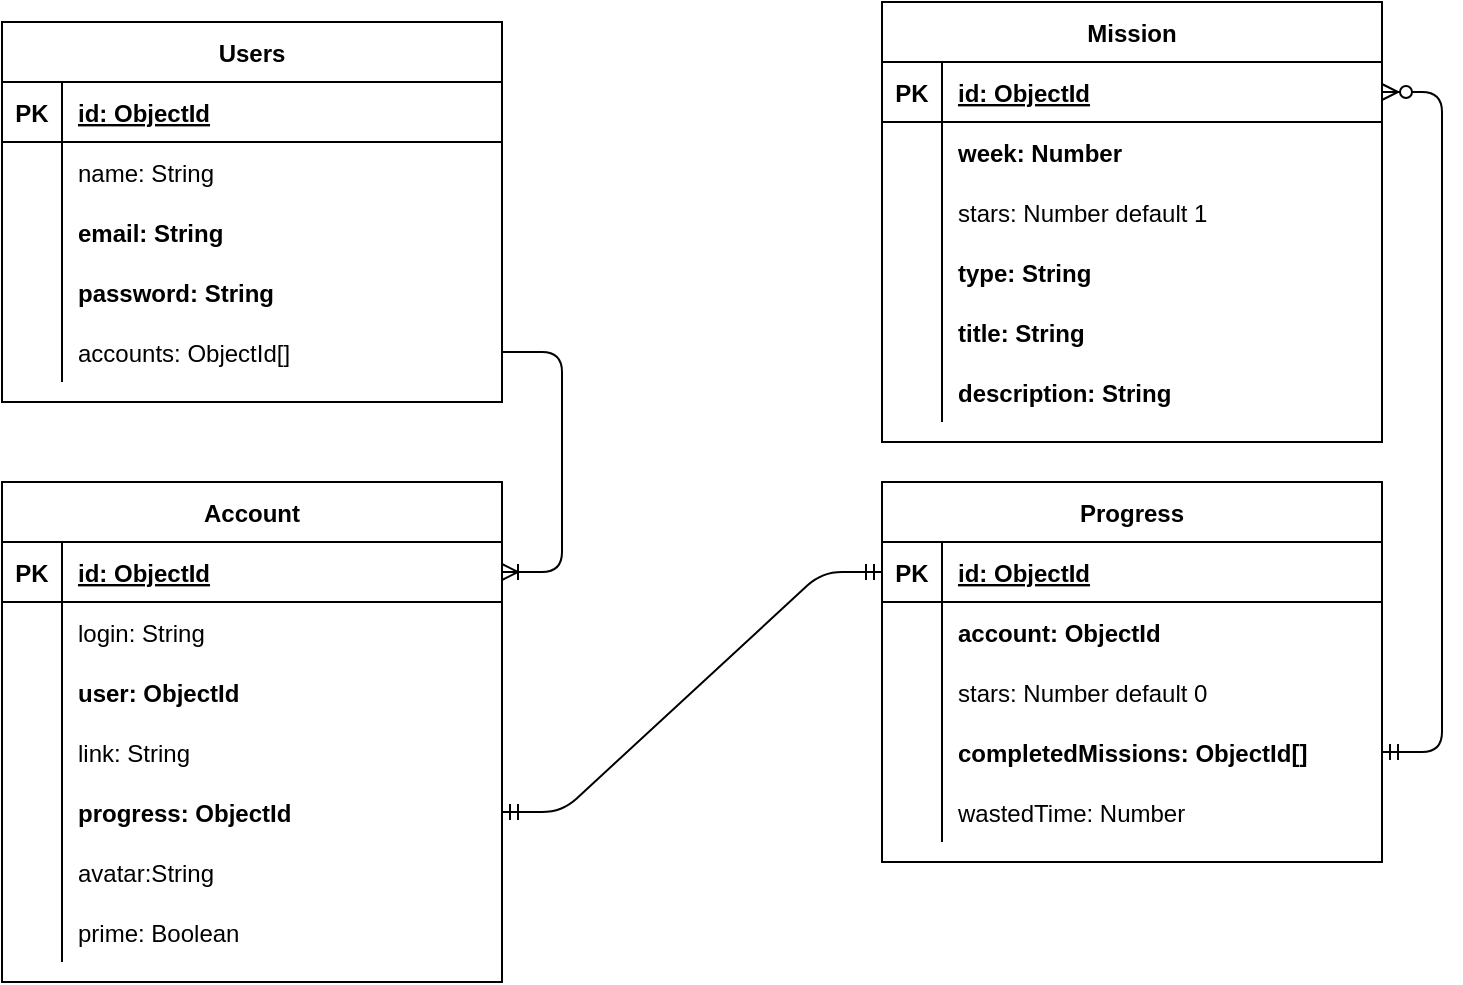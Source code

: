 <mxfile version="14.5.3" type="device"><diagram id="R2lEEEUBdFMjLlhIrx00" name="Page-1"><mxGraphModel dx="1038" dy="588" grid="1" gridSize="10" guides="1" tooltips="1" connect="1" arrows="1" fold="1" page="1" pageScale="1" pageWidth="850" pageHeight="1100" math="0" shadow="0" extFonts="Permanent Marker^https://fonts.googleapis.com/css?family=Permanent+Marker"><root><mxCell id="0"/><mxCell id="1" parent="0"/><mxCell id="2nVReTgH--5swr2ddZFo-4" value="Users" style="shape=table;startSize=30;container=1;collapsible=1;childLayout=tableLayout;fixedRows=1;rowLines=0;fontStyle=1;align=center;resizeLast=1;" parent="1" vertex="1"><mxGeometry x="40" y="90" width="250" height="190" as="geometry"/></mxCell><mxCell id="2nVReTgH--5swr2ddZFo-5" value="" style="shape=partialRectangle;collapsible=0;dropTarget=0;pointerEvents=0;fillColor=none;points=[[0,0.5],[1,0.5]];portConstraint=eastwest;top=0;left=0;right=0;bottom=1;" parent="2nVReTgH--5swr2ddZFo-4" vertex="1"><mxGeometry y="30" width="250" height="30" as="geometry"/></mxCell><mxCell id="2nVReTgH--5swr2ddZFo-6" value="PK" style="shape=partialRectangle;overflow=hidden;connectable=0;fillColor=none;top=0;left=0;bottom=0;right=0;fontStyle=1;" parent="2nVReTgH--5swr2ddZFo-5" vertex="1"><mxGeometry width="30" height="30" as="geometry"/></mxCell><mxCell id="2nVReTgH--5swr2ddZFo-7" value="id: ObjectId" style="shape=partialRectangle;overflow=hidden;connectable=0;fillColor=none;top=0;left=0;bottom=0;right=0;align=left;spacingLeft=6;fontStyle=5;" parent="2nVReTgH--5swr2ddZFo-5" vertex="1"><mxGeometry x="30" width="220" height="30" as="geometry"/></mxCell><mxCell id="2nVReTgH--5swr2ddZFo-8" value="" style="shape=partialRectangle;collapsible=0;dropTarget=0;pointerEvents=0;fillColor=none;points=[[0,0.5],[1,0.5]];portConstraint=eastwest;top=0;left=0;right=0;bottom=0;" parent="2nVReTgH--5swr2ddZFo-4" vertex="1"><mxGeometry y="60" width="250" height="30" as="geometry"/></mxCell><mxCell id="2nVReTgH--5swr2ddZFo-9" value="" style="shape=partialRectangle;overflow=hidden;connectable=0;fillColor=none;top=0;left=0;bottom=0;right=0;" parent="2nVReTgH--5swr2ddZFo-8" vertex="1"><mxGeometry width="30" height="30" as="geometry"/></mxCell><mxCell id="2nVReTgH--5swr2ddZFo-10" value="name: String" style="shape=partialRectangle;overflow=hidden;connectable=0;fillColor=none;top=0;left=0;bottom=0;right=0;align=left;spacingLeft=6;" parent="2nVReTgH--5swr2ddZFo-8" vertex="1"><mxGeometry x="30" width="220" height="30" as="geometry"/></mxCell><mxCell id="2nVReTgH--5swr2ddZFo-11" value="" style="shape=partialRectangle;collapsible=0;dropTarget=0;pointerEvents=0;fillColor=none;points=[[0,0.5],[1,0.5]];portConstraint=eastwest;top=0;left=0;right=0;bottom=0;" parent="2nVReTgH--5swr2ddZFo-4" vertex="1"><mxGeometry y="90" width="250" height="30" as="geometry"/></mxCell><mxCell id="2nVReTgH--5swr2ddZFo-12" value="" style="shape=partialRectangle;overflow=hidden;connectable=0;fillColor=none;top=0;left=0;bottom=0;right=0;" parent="2nVReTgH--5swr2ddZFo-11" vertex="1"><mxGeometry width="30" height="30" as="geometry"/></mxCell><mxCell id="2nVReTgH--5swr2ddZFo-13" value="email: String" style="shape=partialRectangle;overflow=hidden;connectable=0;fillColor=none;top=0;left=0;bottom=0;right=0;align=left;spacingLeft=6;fontStyle=1" parent="2nVReTgH--5swr2ddZFo-11" vertex="1"><mxGeometry x="30" width="220" height="30" as="geometry"/></mxCell><mxCell id="2nVReTgH--5swr2ddZFo-14" value="" style="shape=partialRectangle;collapsible=0;dropTarget=0;pointerEvents=0;fillColor=none;points=[[0,0.5],[1,0.5]];portConstraint=eastwest;top=0;left=0;right=0;bottom=0;" parent="2nVReTgH--5swr2ddZFo-4" vertex="1"><mxGeometry y="120" width="250" height="30" as="geometry"/></mxCell><mxCell id="2nVReTgH--5swr2ddZFo-15" value="" style="shape=partialRectangle;overflow=hidden;connectable=0;fillColor=none;top=0;left=0;bottom=0;right=0;" parent="2nVReTgH--5swr2ddZFo-14" vertex="1"><mxGeometry width="30" height="30" as="geometry"/></mxCell><mxCell id="2nVReTgH--5swr2ddZFo-16" value="password: String" style="shape=partialRectangle;overflow=hidden;connectable=0;fillColor=none;top=0;left=0;bottom=0;right=0;align=left;spacingLeft=6;fontStyle=1" parent="2nVReTgH--5swr2ddZFo-14" vertex="1"><mxGeometry x="30" width="220" height="30" as="geometry"/></mxCell><mxCell id="2nVReTgH--5swr2ddZFo-17" value="" style="shape=partialRectangle;collapsible=0;dropTarget=0;pointerEvents=0;fillColor=none;points=[[0,0.5],[1,0.5]];portConstraint=eastwest;top=0;left=0;right=0;bottom=0;" parent="2nVReTgH--5swr2ddZFo-4" vertex="1"><mxGeometry y="150" width="250" height="30" as="geometry"/></mxCell><mxCell id="2nVReTgH--5swr2ddZFo-18" value="" style="shape=partialRectangle;overflow=hidden;connectable=0;fillColor=none;top=0;left=0;bottom=0;right=0;" parent="2nVReTgH--5swr2ddZFo-17" vertex="1"><mxGeometry width="30" height="30" as="geometry"/></mxCell><mxCell id="2nVReTgH--5swr2ddZFo-19" value="accounts: ObjectId[]" style="shape=partialRectangle;overflow=hidden;connectable=0;fillColor=none;top=0;left=0;bottom=0;right=0;align=left;spacingLeft=6;fontStyle=0" parent="2nVReTgH--5swr2ddZFo-17" vertex="1"><mxGeometry x="30" width="220" height="30" as="geometry"/></mxCell><mxCell id="2nVReTgH--5swr2ddZFo-20" value="Account" style="shape=table;startSize=30;container=1;collapsible=1;childLayout=tableLayout;fixedRows=1;rowLines=0;fontStyle=1;align=center;resizeLast=1;" parent="1" vertex="1"><mxGeometry x="40" y="320" width="250" height="250" as="geometry"/></mxCell><mxCell id="2nVReTgH--5swr2ddZFo-21" value="" style="shape=partialRectangle;collapsible=0;dropTarget=0;pointerEvents=0;fillColor=none;points=[[0,0.5],[1,0.5]];portConstraint=eastwest;top=0;left=0;right=0;bottom=1;" parent="2nVReTgH--5swr2ddZFo-20" vertex="1"><mxGeometry y="30" width="250" height="30" as="geometry"/></mxCell><mxCell id="2nVReTgH--5swr2ddZFo-22" value="PK" style="shape=partialRectangle;overflow=hidden;connectable=0;fillColor=none;top=0;left=0;bottom=0;right=0;fontStyle=1;" parent="2nVReTgH--5swr2ddZFo-21" vertex="1"><mxGeometry width="30" height="30" as="geometry"/></mxCell><mxCell id="2nVReTgH--5swr2ddZFo-23" value="id: ObjectId" style="shape=partialRectangle;overflow=hidden;connectable=0;fillColor=none;top=0;left=0;bottom=0;right=0;align=left;spacingLeft=6;fontStyle=5;" parent="2nVReTgH--5swr2ddZFo-21" vertex="1"><mxGeometry x="30" width="220" height="30" as="geometry"/></mxCell><mxCell id="2nVReTgH--5swr2ddZFo-24" value="" style="shape=partialRectangle;collapsible=0;dropTarget=0;pointerEvents=0;fillColor=none;points=[[0,0.5],[1,0.5]];portConstraint=eastwest;top=0;left=0;right=0;bottom=0;" parent="2nVReTgH--5swr2ddZFo-20" vertex="1"><mxGeometry y="60" width="250" height="30" as="geometry"/></mxCell><mxCell id="2nVReTgH--5swr2ddZFo-25" value="" style="shape=partialRectangle;overflow=hidden;connectable=0;fillColor=none;top=0;left=0;bottom=0;right=0;" parent="2nVReTgH--5swr2ddZFo-24" vertex="1"><mxGeometry width="30" height="30" as="geometry"/></mxCell><mxCell id="2nVReTgH--5swr2ddZFo-26" value="login: String" style="shape=partialRectangle;overflow=hidden;connectable=0;fillColor=none;top=0;left=0;bottom=0;right=0;align=left;spacingLeft=6;" parent="2nVReTgH--5swr2ddZFo-24" vertex="1"><mxGeometry x="30" width="220" height="30" as="geometry"/></mxCell><mxCell id="qLHptaw9GNtOM9tSMDlO-1" value="" style="shape=partialRectangle;collapsible=0;dropTarget=0;pointerEvents=0;fillColor=none;points=[[0,0.5],[1,0.5]];portConstraint=eastwest;top=0;left=0;right=0;bottom=0;" vertex="1" parent="2nVReTgH--5swr2ddZFo-20"><mxGeometry y="90" width="250" height="30" as="geometry"/></mxCell><mxCell id="qLHptaw9GNtOM9tSMDlO-2" value="" style="shape=partialRectangle;overflow=hidden;connectable=0;fillColor=none;top=0;left=0;bottom=0;right=0;" vertex="1" parent="qLHptaw9GNtOM9tSMDlO-1"><mxGeometry width="30" height="30" as="geometry"/></mxCell><mxCell id="qLHptaw9GNtOM9tSMDlO-3" value="user: ObjectId" style="shape=partialRectangle;overflow=hidden;connectable=0;fillColor=none;top=0;left=0;bottom=0;right=0;align=left;spacingLeft=6;fontStyle=1" vertex="1" parent="qLHptaw9GNtOM9tSMDlO-1"><mxGeometry x="30" width="220" height="30" as="geometry"/></mxCell><mxCell id="2nVReTgH--5swr2ddZFo-27" value="" style="shape=partialRectangle;collapsible=0;dropTarget=0;pointerEvents=0;fillColor=none;points=[[0,0.5],[1,0.5]];portConstraint=eastwest;top=0;left=0;right=0;bottom=0;" parent="2nVReTgH--5swr2ddZFo-20" vertex="1"><mxGeometry y="120" width="250" height="30" as="geometry"/></mxCell><mxCell id="2nVReTgH--5swr2ddZFo-28" value="" style="shape=partialRectangle;overflow=hidden;connectable=0;fillColor=none;top=0;left=0;bottom=0;right=0;" parent="2nVReTgH--5swr2ddZFo-27" vertex="1"><mxGeometry width="30" height="30" as="geometry"/></mxCell><mxCell id="2nVReTgH--5swr2ddZFo-29" value="link: String" style="shape=partialRectangle;overflow=hidden;connectable=0;fillColor=none;top=0;left=0;bottom=0;right=0;align=left;spacingLeft=6;fontStyle=0" parent="2nVReTgH--5swr2ddZFo-27" vertex="1"><mxGeometry x="30" width="220" height="30" as="geometry"/></mxCell><mxCell id="2nVReTgH--5swr2ddZFo-30" value="" style="shape=partialRectangle;collapsible=0;dropTarget=0;pointerEvents=0;fillColor=none;points=[[0,0.5],[1,0.5]];portConstraint=eastwest;top=0;left=0;right=0;bottom=0;" parent="2nVReTgH--5swr2ddZFo-20" vertex="1"><mxGeometry y="150" width="250" height="30" as="geometry"/></mxCell><mxCell id="2nVReTgH--5swr2ddZFo-31" value="" style="shape=partialRectangle;overflow=hidden;connectable=0;fillColor=none;top=0;left=0;bottom=0;right=0;" parent="2nVReTgH--5swr2ddZFo-30" vertex="1"><mxGeometry width="30" height="30" as="geometry"/></mxCell><mxCell id="2nVReTgH--5swr2ddZFo-32" value="progress: ObjectId" style="shape=partialRectangle;overflow=hidden;connectable=0;fillColor=none;top=0;left=0;bottom=0;right=0;align=left;spacingLeft=6;fontStyle=1" parent="2nVReTgH--5swr2ddZFo-30" vertex="1"><mxGeometry x="30" width="220" height="30" as="geometry"/></mxCell><mxCell id="2nVReTgH--5swr2ddZFo-33" value="" style="shape=partialRectangle;collapsible=0;dropTarget=0;pointerEvents=0;fillColor=none;points=[[0,0.5],[1,0.5]];portConstraint=eastwest;top=0;left=0;right=0;bottom=0;" parent="2nVReTgH--5swr2ddZFo-20" vertex="1"><mxGeometry y="180" width="250" height="30" as="geometry"/></mxCell><mxCell id="2nVReTgH--5swr2ddZFo-34" value="" style="shape=partialRectangle;overflow=hidden;connectable=0;fillColor=none;top=0;left=0;bottom=0;right=0;" parent="2nVReTgH--5swr2ddZFo-33" vertex="1"><mxGeometry width="30" height="30" as="geometry"/></mxCell><mxCell id="2nVReTgH--5swr2ddZFo-35" value="avatar:String" style="shape=partialRectangle;overflow=hidden;connectable=0;fillColor=none;top=0;left=0;bottom=0;right=0;align=left;spacingLeft=6;fontStyle=0" parent="2nVReTgH--5swr2ddZFo-33" vertex="1"><mxGeometry x="30" width="220" height="30" as="geometry"/></mxCell><mxCell id="2nVReTgH--5swr2ddZFo-36" value="" style="shape=partialRectangle;collapsible=0;dropTarget=0;pointerEvents=0;fillColor=none;points=[[0,0.5],[1,0.5]];portConstraint=eastwest;top=0;left=0;right=0;bottom=0;" parent="2nVReTgH--5swr2ddZFo-20" vertex="1"><mxGeometry y="210" width="250" height="30" as="geometry"/></mxCell><mxCell id="2nVReTgH--5swr2ddZFo-37" value="" style="shape=partialRectangle;overflow=hidden;connectable=0;fillColor=none;top=0;left=0;bottom=0;right=0;" parent="2nVReTgH--5swr2ddZFo-36" vertex="1"><mxGeometry width="30" height="30" as="geometry"/></mxCell><mxCell id="2nVReTgH--5swr2ddZFo-38" value="prime: Boolean" style="shape=partialRectangle;overflow=hidden;connectable=0;fillColor=none;top=0;left=0;bottom=0;right=0;align=left;spacingLeft=6;fontStyle=0" parent="2nVReTgH--5swr2ddZFo-36" vertex="1"><mxGeometry x="30" width="220" height="30" as="geometry"/></mxCell><mxCell id="2nVReTgH--5swr2ddZFo-39" value="Progress" style="shape=table;startSize=30;container=1;collapsible=1;childLayout=tableLayout;fixedRows=1;rowLines=0;fontStyle=1;align=center;resizeLast=1;" parent="1" vertex="1"><mxGeometry x="480" y="320" width="250" height="190" as="geometry"/></mxCell><mxCell id="2nVReTgH--5swr2ddZFo-40" value="" style="shape=partialRectangle;collapsible=0;dropTarget=0;pointerEvents=0;fillColor=none;points=[[0,0.5],[1,0.5]];portConstraint=eastwest;top=0;left=0;right=0;bottom=1;" parent="2nVReTgH--5swr2ddZFo-39" vertex="1"><mxGeometry y="30" width="250" height="30" as="geometry"/></mxCell><mxCell id="2nVReTgH--5swr2ddZFo-41" value="PK" style="shape=partialRectangle;overflow=hidden;connectable=0;fillColor=none;top=0;left=0;bottom=0;right=0;fontStyle=1;" parent="2nVReTgH--5swr2ddZFo-40" vertex="1"><mxGeometry width="30" height="30" as="geometry"/></mxCell><mxCell id="2nVReTgH--5swr2ddZFo-42" value="id: ObjectId" style="shape=partialRectangle;overflow=hidden;connectable=0;fillColor=none;top=0;left=0;bottom=0;right=0;align=left;spacingLeft=6;fontStyle=5;" parent="2nVReTgH--5swr2ddZFo-40" vertex="1"><mxGeometry x="30" width="220" height="30" as="geometry"/></mxCell><mxCell id="2nVReTgH--5swr2ddZFo-43" value="" style="shape=partialRectangle;collapsible=0;dropTarget=0;pointerEvents=0;fillColor=none;points=[[0,0.5],[1,0.5]];portConstraint=eastwest;top=0;left=0;right=0;bottom=0;" parent="2nVReTgH--5swr2ddZFo-39" vertex="1"><mxGeometry y="60" width="250" height="30" as="geometry"/></mxCell><mxCell id="2nVReTgH--5swr2ddZFo-44" value="" style="shape=partialRectangle;overflow=hidden;connectable=0;fillColor=none;top=0;left=0;bottom=0;right=0;" parent="2nVReTgH--5swr2ddZFo-43" vertex="1"><mxGeometry width="30" height="30" as="geometry"/></mxCell><mxCell id="2nVReTgH--5swr2ddZFo-45" value="account: ObjectId" style="shape=partialRectangle;overflow=hidden;connectable=0;fillColor=none;top=0;left=0;bottom=0;right=0;align=left;spacingLeft=6;fontStyle=1" parent="2nVReTgH--5swr2ddZFo-43" vertex="1"><mxGeometry x="30" width="220" height="30" as="geometry"/></mxCell><mxCell id="2nVReTgH--5swr2ddZFo-46" value="" style="shape=partialRectangle;collapsible=0;dropTarget=0;pointerEvents=0;fillColor=none;points=[[0,0.5],[1,0.5]];portConstraint=eastwest;top=0;left=0;right=0;bottom=0;" parent="2nVReTgH--5swr2ddZFo-39" vertex="1"><mxGeometry y="90" width="250" height="30" as="geometry"/></mxCell><mxCell id="2nVReTgH--5swr2ddZFo-47" value="" style="shape=partialRectangle;overflow=hidden;connectable=0;fillColor=none;top=0;left=0;bottom=0;right=0;" parent="2nVReTgH--5swr2ddZFo-46" vertex="1"><mxGeometry width="30" height="30" as="geometry"/></mxCell><mxCell id="2nVReTgH--5swr2ddZFo-48" value="stars: Number default 0" style="shape=partialRectangle;overflow=hidden;connectable=0;fillColor=none;top=0;left=0;bottom=0;right=0;align=left;spacingLeft=6;fontStyle=0" parent="2nVReTgH--5swr2ddZFo-46" vertex="1"><mxGeometry x="30" width="220" height="30" as="geometry"/></mxCell><mxCell id="2nVReTgH--5swr2ddZFo-49" value="" style="shape=partialRectangle;collapsible=0;dropTarget=0;pointerEvents=0;fillColor=none;points=[[0,0.5],[1,0.5]];portConstraint=eastwest;top=0;left=0;right=0;bottom=0;" parent="2nVReTgH--5swr2ddZFo-39" vertex="1"><mxGeometry y="120" width="250" height="30" as="geometry"/></mxCell><mxCell id="2nVReTgH--5swr2ddZFo-50" value="" style="shape=partialRectangle;overflow=hidden;connectable=0;fillColor=none;top=0;left=0;bottom=0;right=0;" parent="2nVReTgH--5swr2ddZFo-49" vertex="1"><mxGeometry width="30" height="30" as="geometry"/></mxCell><mxCell id="2nVReTgH--5swr2ddZFo-51" value="completedMissions: ObjectId[]" style="shape=partialRectangle;overflow=hidden;connectable=0;fillColor=none;top=0;left=0;bottom=0;right=0;align=left;spacingLeft=6;fontStyle=1" parent="2nVReTgH--5swr2ddZFo-49" vertex="1"><mxGeometry x="30" width="220" height="30" as="geometry"/></mxCell><mxCell id="2nVReTgH--5swr2ddZFo-52" value="" style="shape=partialRectangle;collapsible=0;dropTarget=0;pointerEvents=0;fillColor=none;points=[[0,0.5],[1,0.5]];portConstraint=eastwest;top=0;left=0;right=0;bottom=0;" parent="2nVReTgH--5swr2ddZFo-39" vertex="1"><mxGeometry y="150" width="250" height="30" as="geometry"/></mxCell><mxCell id="2nVReTgH--5swr2ddZFo-53" value="" style="shape=partialRectangle;overflow=hidden;connectable=0;fillColor=none;top=0;left=0;bottom=0;right=0;" parent="2nVReTgH--5swr2ddZFo-52" vertex="1"><mxGeometry width="30" height="30" as="geometry"/></mxCell><mxCell id="2nVReTgH--5swr2ddZFo-54" value="wastedTime: Number" style="shape=partialRectangle;overflow=hidden;connectable=0;fillColor=none;top=0;left=0;bottom=0;right=0;align=left;spacingLeft=6;fontStyle=0" parent="2nVReTgH--5swr2ddZFo-52" vertex="1"><mxGeometry x="30" width="220" height="30" as="geometry"/></mxCell><mxCell id="2nVReTgH--5swr2ddZFo-58" value="Mission" style="shape=table;startSize=30;container=1;collapsible=1;childLayout=tableLayout;fixedRows=1;rowLines=0;fontStyle=1;align=center;resizeLast=1;" parent="1" vertex="1"><mxGeometry x="480" y="80" width="250" height="220" as="geometry"/></mxCell><mxCell id="2nVReTgH--5swr2ddZFo-59" value="" style="shape=partialRectangle;collapsible=0;dropTarget=0;pointerEvents=0;fillColor=none;points=[[0,0.5],[1,0.5]];portConstraint=eastwest;top=0;left=0;right=0;bottom=1;" parent="2nVReTgH--5swr2ddZFo-58" vertex="1"><mxGeometry y="30" width="250" height="30" as="geometry"/></mxCell><mxCell id="2nVReTgH--5swr2ddZFo-60" value="PK" style="shape=partialRectangle;overflow=hidden;connectable=0;fillColor=none;top=0;left=0;bottom=0;right=0;fontStyle=1;" parent="2nVReTgH--5swr2ddZFo-59" vertex="1"><mxGeometry width="30" height="30" as="geometry"/></mxCell><mxCell id="2nVReTgH--5swr2ddZFo-61" value="id: ObjectId" style="shape=partialRectangle;overflow=hidden;connectable=0;fillColor=none;top=0;left=0;bottom=0;right=0;align=left;spacingLeft=6;fontStyle=5;" parent="2nVReTgH--5swr2ddZFo-59" vertex="1"><mxGeometry x="30" width="220" height="30" as="geometry"/></mxCell><mxCell id="2nVReTgH--5swr2ddZFo-62" value="" style="shape=partialRectangle;collapsible=0;dropTarget=0;pointerEvents=0;fillColor=none;points=[[0,0.5],[1,0.5]];portConstraint=eastwest;top=0;left=0;right=0;bottom=0;" parent="2nVReTgH--5swr2ddZFo-58" vertex="1"><mxGeometry y="60" width="250" height="30" as="geometry"/></mxCell><mxCell id="2nVReTgH--5swr2ddZFo-63" value="" style="shape=partialRectangle;overflow=hidden;connectable=0;fillColor=none;top=0;left=0;bottom=0;right=0;" parent="2nVReTgH--5swr2ddZFo-62" vertex="1"><mxGeometry width="30" height="30" as="geometry"/></mxCell><mxCell id="2nVReTgH--5swr2ddZFo-64" value="week: Number" style="shape=partialRectangle;overflow=hidden;connectable=0;fillColor=none;top=0;left=0;bottom=0;right=0;align=left;spacingLeft=6;fontStyle=1" parent="2nVReTgH--5swr2ddZFo-62" vertex="1"><mxGeometry x="30" width="220" height="30" as="geometry"/></mxCell><mxCell id="2nVReTgH--5swr2ddZFo-65" value="" style="shape=partialRectangle;collapsible=0;dropTarget=0;pointerEvents=0;fillColor=none;points=[[0,0.5],[1,0.5]];portConstraint=eastwest;top=0;left=0;right=0;bottom=0;" parent="2nVReTgH--5swr2ddZFo-58" vertex="1"><mxGeometry y="90" width="250" height="30" as="geometry"/></mxCell><mxCell id="2nVReTgH--5swr2ddZFo-66" value="" style="shape=partialRectangle;overflow=hidden;connectable=0;fillColor=none;top=0;left=0;bottom=0;right=0;" parent="2nVReTgH--5swr2ddZFo-65" vertex="1"><mxGeometry width="30" height="30" as="geometry"/></mxCell><mxCell id="2nVReTgH--5swr2ddZFo-67" value="stars: Number default 1" style="shape=partialRectangle;overflow=hidden;connectable=0;fillColor=none;top=0;left=0;bottom=0;right=0;align=left;spacingLeft=6;fontStyle=0" parent="2nVReTgH--5swr2ddZFo-65" vertex="1"><mxGeometry x="30" width="220" height="30" as="geometry"/></mxCell><mxCell id="2nVReTgH--5swr2ddZFo-68" value="" style="shape=partialRectangle;collapsible=0;dropTarget=0;pointerEvents=0;fillColor=none;points=[[0,0.5],[1,0.5]];portConstraint=eastwest;top=0;left=0;right=0;bottom=0;" parent="2nVReTgH--5swr2ddZFo-58" vertex="1"><mxGeometry y="120" width="250" height="30" as="geometry"/></mxCell><mxCell id="2nVReTgH--5swr2ddZFo-69" value="" style="shape=partialRectangle;overflow=hidden;connectable=0;fillColor=none;top=0;left=0;bottom=0;right=0;" parent="2nVReTgH--5swr2ddZFo-68" vertex="1"><mxGeometry width="30" height="30" as="geometry"/></mxCell><mxCell id="2nVReTgH--5swr2ddZFo-70" value="type: String" style="shape=partialRectangle;overflow=hidden;connectable=0;fillColor=none;top=0;left=0;bottom=0;right=0;align=left;spacingLeft=6;fontStyle=1" parent="2nVReTgH--5swr2ddZFo-68" vertex="1"><mxGeometry x="30" width="220" height="30" as="geometry"/></mxCell><mxCell id="2nVReTgH--5swr2ddZFo-71" value="" style="shape=partialRectangle;collapsible=0;dropTarget=0;pointerEvents=0;fillColor=none;points=[[0,0.5],[1,0.5]];portConstraint=eastwest;top=0;left=0;right=0;bottom=0;" parent="2nVReTgH--5swr2ddZFo-58" vertex="1"><mxGeometry y="150" width="250" height="30" as="geometry"/></mxCell><mxCell id="2nVReTgH--5swr2ddZFo-72" value="" style="shape=partialRectangle;overflow=hidden;connectable=0;fillColor=none;top=0;left=0;bottom=0;right=0;" parent="2nVReTgH--5swr2ddZFo-71" vertex="1"><mxGeometry width="30" height="30" as="geometry"/></mxCell><mxCell id="2nVReTgH--5swr2ddZFo-73" value="title: String" style="shape=partialRectangle;overflow=hidden;connectable=0;fillColor=none;top=0;left=0;bottom=0;right=0;align=left;spacingLeft=6;fontStyle=1" parent="2nVReTgH--5swr2ddZFo-71" vertex="1"><mxGeometry x="30" width="220" height="30" as="geometry"/></mxCell><mxCell id="2nVReTgH--5swr2ddZFo-74" value="" style="shape=partialRectangle;collapsible=0;dropTarget=0;pointerEvents=0;fillColor=none;points=[[0,0.5],[1,0.5]];portConstraint=eastwest;top=0;left=0;right=0;bottom=0;" parent="2nVReTgH--5swr2ddZFo-58" vertex="1"><mxGeometry y="180" width="250" height="30" as="geometry"/></mxCell><mxCell id="2nVReTgH--5swr2ddZFo-75" value="" style="shape=partialRectangle;overflow=hidden;connectable=0;fillColor=none;top=0;left=0;bottom=0;right=0;" parent="2nVReTgH--5swr2ddZFo-74" vertex="1"><mxGeometry width="30" height="30" as="geometry"/></mxCell><mxCell id="2nVReTgH--5swr2ddZFo-76" value="description: String" style="shape=partialRectangle;overflow=hidden;connectable=0;fillColor=none;top=0;left=0;bottom=0;right=0;align=left;spacingLeft=6;fontStyle=1" parent="2nVReTgH--5swr2ddZFo-74" vertex="1"><mxGeometry x="30" width="220" height="30" as="geometry"/></mxCell><mxCell id="2nVReTgH--5swr2ddZFo-78" value="" style="edgeStyle=entityRelationEdgeStyle;fontSize=12;html=1;endArrow=ERoneToMany;entryX=1;entryY=0.5;entryDx=0;entryDy=0;exitX=1;exitY=0.5;exitDx=0;exitDy=0;" parent="1" source="2nVReTgH--5swr2ddZFo-17" target="2nVReTgH--5swr2ddZFo-21" edge="1"><mxGeometry width="100" height="100" relative="1" as="geometry"><mxPoint x="400" y="350" as="sourcePoint"/><mxPoint x="500" y="250" as="targetPoint"/></mxGeometry></mxCell><mxCell id="2nVReTgH--5swr2ddZFo-79" value="" style="edgeStyle=entityRelationEdgeStyle;fontSize=12;html=1;endArrow=ERmandOne;startArrow=ERmandOne;exitX=1;exitY=0.5;exitDx=0;exitDy=0;entryX=0;entryY=0.5;entryDx=0;entryDy=0;" parent="1" source="2nVReTgH--5swr2ddZFo-30" target="2nVReTgH--5swr2ddZFo-40" edge="1"><mxGeometry width="100" height="100" relative="1" as="geometry"><mxPoint x="325" y="480" as="sourcePoint"/><mxPoint x="425" y="380" as="targetPoint"/></mxGeometry></mxCell><mxCell id="2nVReTgH--5swr2ddZFo-81" value="" style="edgeStyle=entityRelationEdgeStyle;fontSize=12;html=1;endArrow=ERzeroToMany;startArrow=ERmandOne;exitX=1;exitY=0.5;exitDx=0;exitDy=0;entryX=1;entryY=0.5;entryDx=0;entryDy=0;" parent="1" source="2nVReTgH--5swr2ddZFo-49" target="2nVReTgH--5swr2ddZFo-59" edge="1"><mxGeometry width="100" height="100" relative="1" as="geometry"><mxPoint x="760" y="450" as="sourcePoint"/><mxPoint x="860" y="350" as="targetPoint"/></mxGeometry></mxCell></root></mxGraphModel></diagram></mxfile>